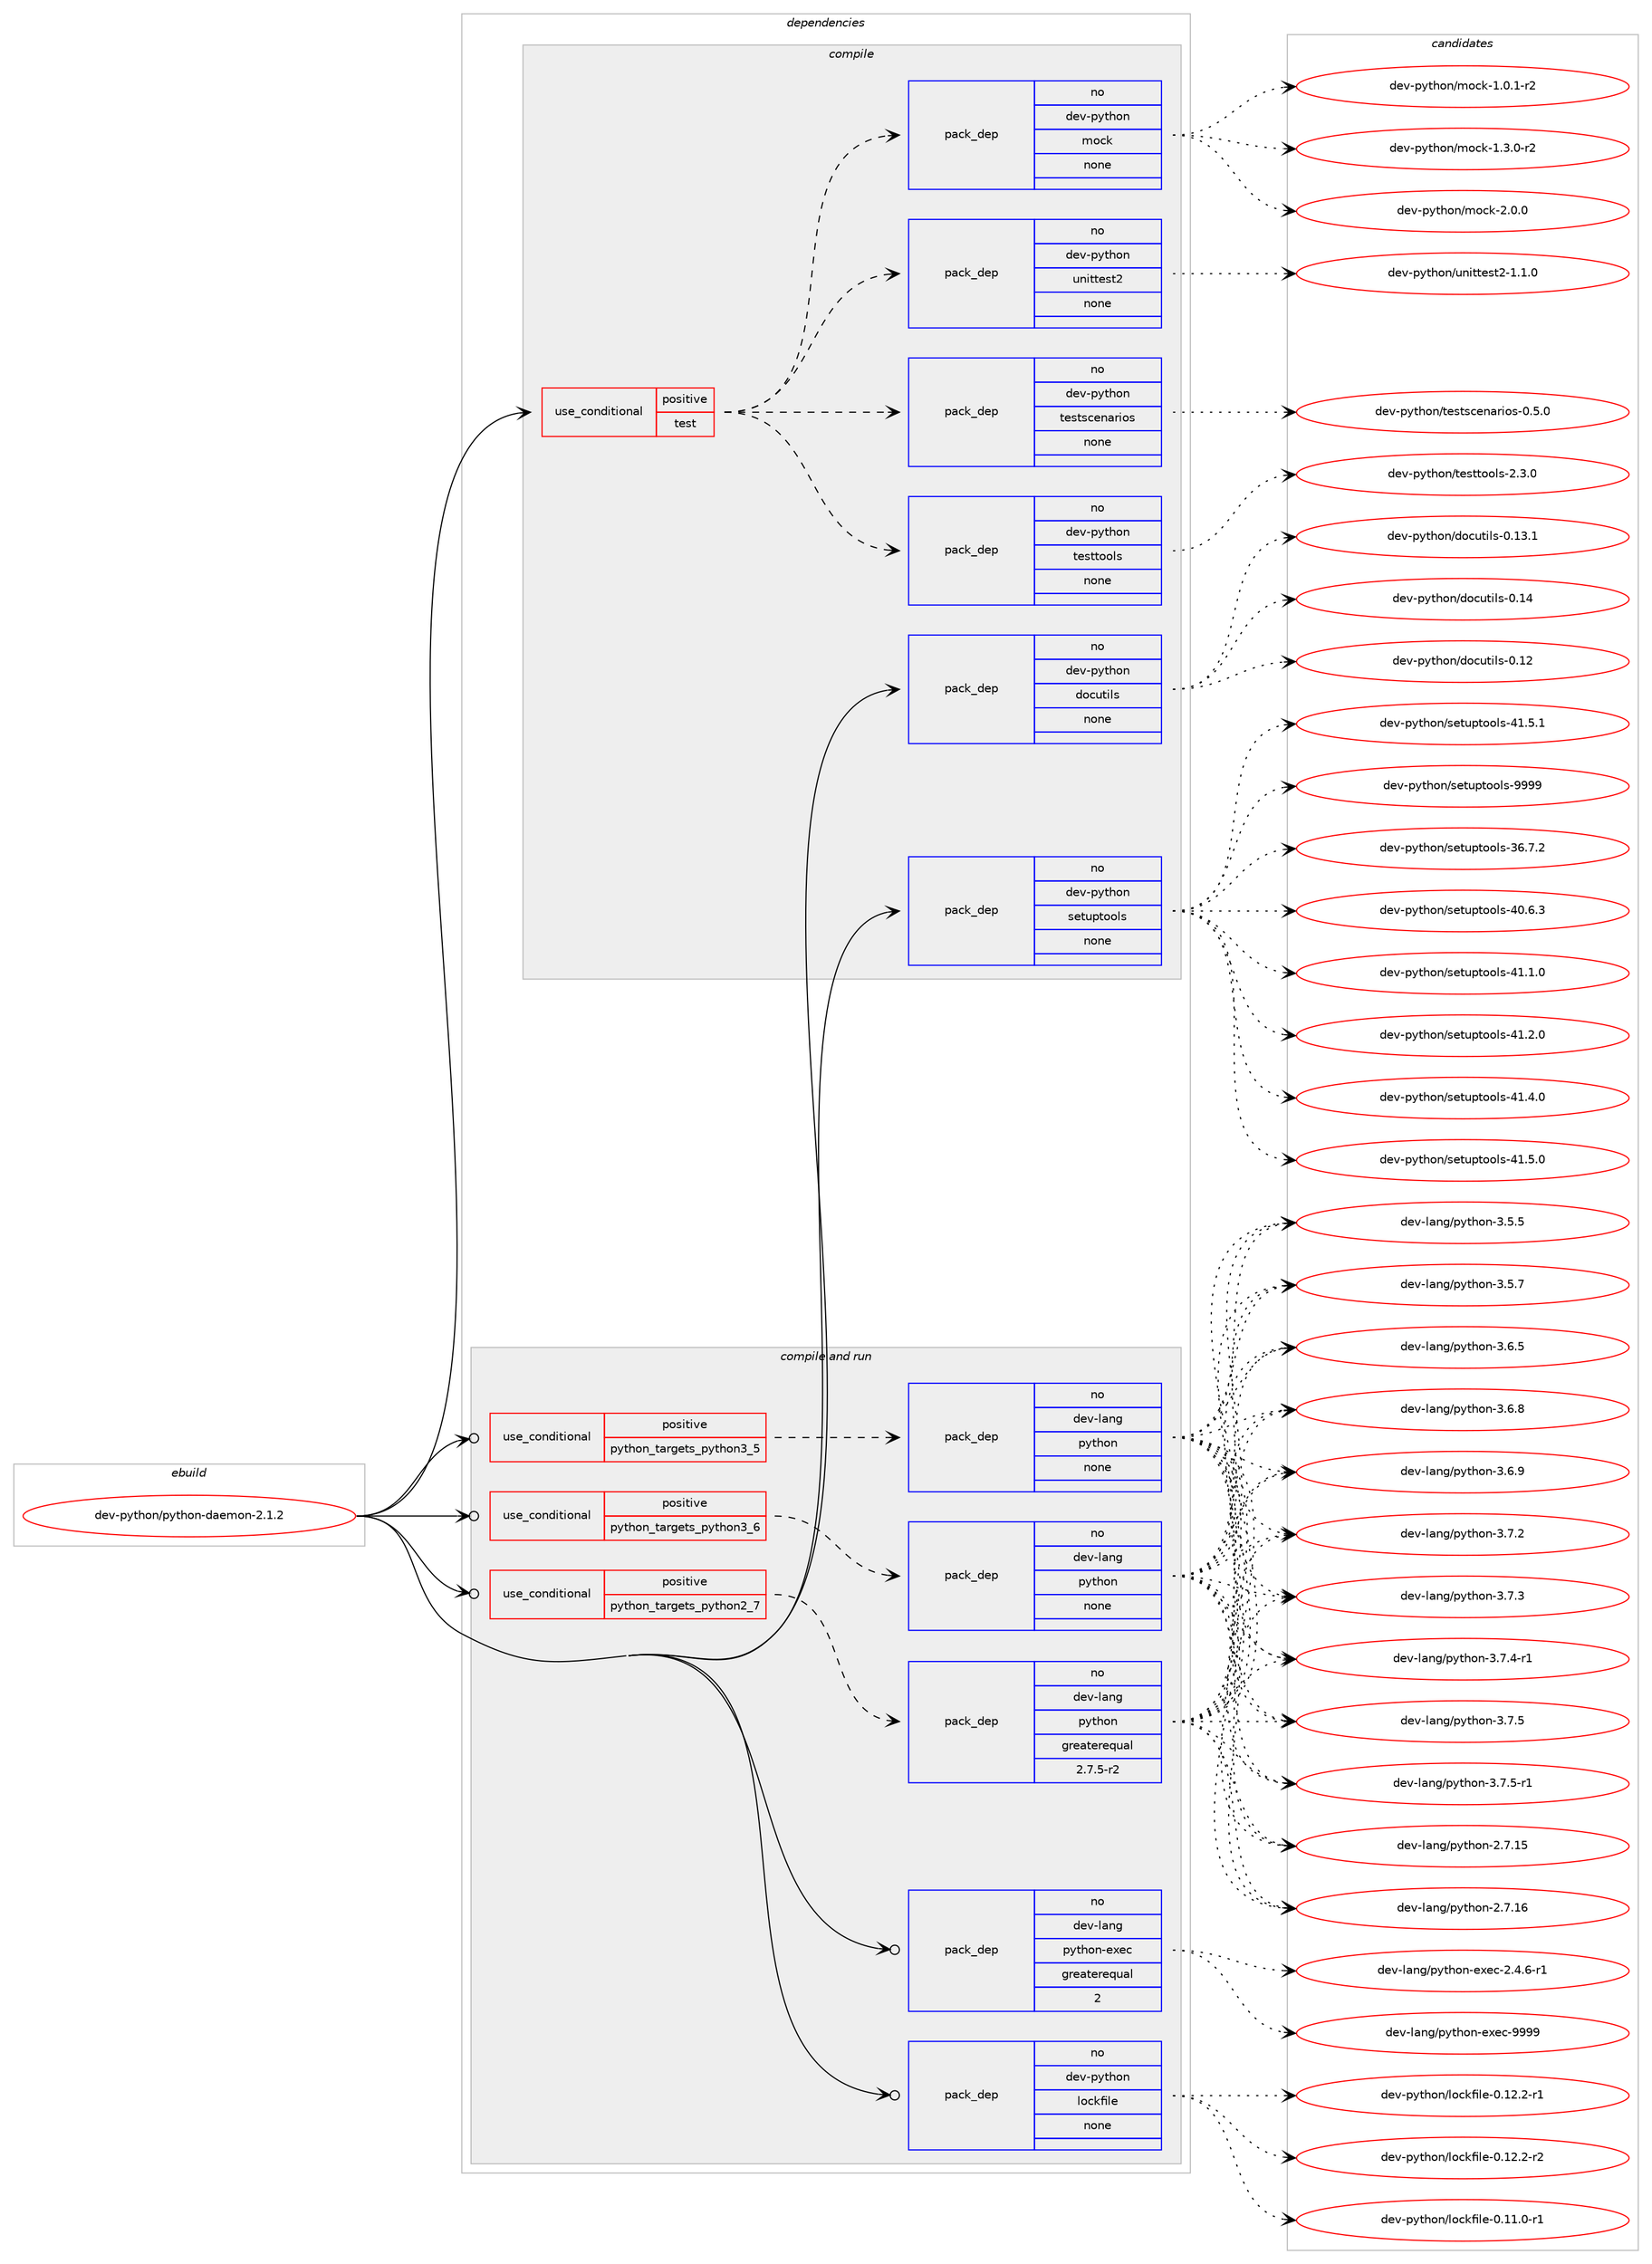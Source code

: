 digraph prolog {

# *************
# Graph options
# *************

newrank=true;
concentrate=true;
compound=true;
graph [rankdir=LR,fontname=Helvetica,fontsize=10,ranksep=1.5];#, ranksep=2.5, nodesep=0.2];
edge  [arrowhead=vee];
node  [fontname=Helvetica,fontsize=10];

# **********
# The ebuild
# **********

subgraph cluster_leftcol {
color=gray;
rank=same;
label=<<i>ebuild</i>>;
id [label="dev-python/python-daemon-2.1.2", color=red, width=4, href="../dev-python/python-daemon-2.1.2.svg"];
}

# ****************
# The dependencies
# ****************

subgraph cluster_midcol {
color=gray;
label=<<i>dependencies</i>>;
subgraph cluster_compile {
fillcolor="#eeeeee";
style=filled;
label=<<i>compile</i>>;
subgraph cond147360 {
dependency630480 [label=<<TABLE BORDER="0" CELLBORDER="1" CELLSPACING="0" CELLPADDING="4"><TR><TD ROWSPAN="3" CELLPADDING="10">use_conditional</TD></TR><TR><TD>positive</TD></TR><TR><TD>test</TD></TR></TABLE>>, shape=none, color=red];
subgraph pack471249 {
dependency630481 [label=<<TABLE BORDER="0" CELLBORDER="1" CELLSPACING="0" CELLPADDING="4" WIDTH="220"><TR><TD ROWSPAN="6" CELLPADDING="30">pack_dep</TD></TR><TR><TD WIDTH="110">no</TD></TR><TR><TD>dev-python</TD></TR><TR><TD>unittest2</TD></TR><TR><TD>none</TD></TR><TR><TD></TD></TR></TABLE>>, shape=none, color=blue];
}
dependency630480:e -> dependency630481:w [weight=20,style="dashed",arrowhead="vee"];
subgraph pack471250 {
dependency630482 [label=<<TABLE BORDER="0" CELLBORDER="1" CELLSPACING="0" CELLPADDING="4" WIDTH="220"><TR><TD ROWSPAN="6" CELLPADDING="30">pack_dep</TD></TR><TR><TD WIDTH="110">no</TD></TR><TR><TD>dev-python</TD></TR><TR><TD>mock</TD></TR><TR><TD>none</TD></TR><TR><TD></TD></TR></TABLE>>, shape=none, color=blue];
}
dependency630480:e -> dependency630482:w [weight=20,style="dashed",arrowhead="vee"];
subgraph pack471251 {
dependency630483 [label=<<TABLE BORDER="0" CELLBORDER="1" CELLSPACING="0" CELLPADDING="4" WIDTH="220"><TR><TD ROWSPAN="6" CELLPADDING="30">pack_dep</TD></TR><TR><TD WIDTH="110">no</TD></TR><TR><TD>dev-python</TD></TR><TR><TD>testtools</TD></TR><TR><TD>none</TD></TR><TR><TD></TD></TR></TABLE>>, shape=none, color=blue];
}
dependency630480:e -> dependency630483:w [weight=20,style="dashed",arrowhead="vee"];
subgraph pack471252 {
dependency630484 [label=<<TABLE BORDER="0" CELLBORDER="1" CELLSPACING="0" CELLPADDING="4" WIDTH="220"><TR><TD ROWSPAN="6" CELLPADDING="30">pack_dep</TD></TR><TR><TD WIDTH="110">no</TD></TR><TR><TD>dev-python</TD></TR><TR><TD>testscenarios</TD></TR><TR><TD>none</TD></TR><TR><TD></TD></TR></TABLE>>, shape=none, color=blue];
}
dependency630480:e -> dependency630484:w [weight=20,style="dashed",arrowhead="vee"];
}
id:e -> dependency630480:w [weight=20,style="solid",arrowhead="vee"];
subgraph pack471253 {
dependency630485 [label=<<TABLE BORDER="0" CELLBORDER="1" CELLSPACING="0" CELLPADDING="4" WIDTH="220"><TR><TD ROWSPAN="6" CELLPADDING="30">pack_dep</TD></TR><TR><TD WIDTH="110">no</TD></TR><TR><TD>dev-python</TD></TR><TR><TD>docutils</TD></TR><TR><TD>none</TD></TR><TR><TD></TD></TR></TABLE>>, shape=none, color=blue];
}
id:e -> dependency630485:w [weight=20,style="solid",arrowhead="vee"];
subgraph pack471254 {
dependency630486 [label=<<TABLE BORDER="0" CELLBORDER="1" CELLSPACING="0" CELLPADDING="4" WIDTH="220"><TR><TD ROWSPAN="6" CELLPADDING="30">pack_dep</TD></TR><TR><TD WIDTH="110">no</TD></TR><TR><TD>dev-python</TD></TR><TR><TD>setuptools</TD></TR><TR><TD>none</TD></TR><TR><TD></TD></TR></TABLE>>, shape=none, color=blue];
}
id:e -> dependency630486:w [weight=20,style="solid",arrowhead="vee"];
}
subgraph cluster_compileandrun {
fillcolor="#eeeeee";
style=filled;
label=<<i>compile and run</i>>;
subgraph cond147361 {
dependency630487 [label=<<TABLE BORDER="0" CELLBORDER="1" CELLSPACING="0" CELLPADDING="4"><TR><TD ROWSPAN="3" CELLPADDING="10">use_conditional</TD></TR><TR><TD>positive</TD></TR><TR><TD>python_targets_python2_7</TD></TR></TABLE>>, shape=none, color=red];
subgraph pack471255 {
dependency630488 [label=<<TABLE BORDER="0" CELLBORDER="1" CELLSPACING="0" CELLPADDING="4" WIDTH="220"><TR><TD ROWSPAN="6" CELLPADDING="30">pack_dep</TD></TR><TR><TD WIDTH="110">no</TD></TR><TR><TD>dev-lang</TD></TR><TR><TD>python</TD></TR><TR><TD>greaterequal</TD></TR><TR><TD>2.7.5-r2</TD></TR></TABLE>>, shape=none, color=blue];
}
dependency630487:e -> dependency630488:w [weight=20,style="dashed",arrowhead="vee"];
}
id:e -> dependency630487:w [weight=20,style="solid",arrowhead="odotvee"];
subgraph cond147362 {
dependency630489 [label=<<TABLE BORDER="0" CELLBORDER="1" CELLSPACING="0" CELLPADDING="4"><TR><TD ROWSPAN="3" CELLPADDING="10">use_conditional</TD></TR><TR><TD>positive</TD></TR><TR><TD>python_targets_python3_5</TD></TR></TABLE>>, shape=none, color=red];
subgraph pack471256 {
dependency630490 [label=<<TABLE BORDER="0" CELLBORDER="1" CELLSPACING="0" CELLPADDING="4" WIDTH="220"><TR><TD ROWSPAN="6" CELLPADDING="30">pack_dep</TD></TR><TR><TD WIDTH="110">no</TD></TR><TR><TD>dev-lang</TD></TR><TR><TD>python</TD></TR><TR><TD>none</TD></TR><TR><TD></TD></TR></TABLE>>, shape=none, color=blue];
}
dependency630489:e -> dependency630490:w [weight=20,style="dashed",arrowhead="vee"];
}
id:e -> dependency630489:w [weight=20,style="solid",arrowhead="odotvee"];
subgraph cond147363 {
dependency630491 [label=<<TABLE BORDER="0" CELLBORDER="1" CELLSPACING="0" CELLPADDING="4"><TR><TD ROWSPAN="3" CELLPADDING="10">use_conditional</TD></TR><TR><TD>positive</TD></TR><TR><TD>python_targets_python3_6</TD></TR></TABLE>>, shape=none, color=red];
subgraph pack471257 {
dependency630492 [label=<<TABLE BORDER="0" CELLBORDER="1" CELLSPACING="0" CELLPADDING="4" WIDTH="220"><TR><TD ROWSPAN="6" CELLPADDING="30">pack_dep</TD></TR><TR><TD WIDTH="110">no</TD></TR><TR><TD>dev-lang</TD></TR><TR><TD>python</TD></TR><TR><TD>none</TD></TR><TR><TD></TD></TR></TABLE>>, shape=none, color=blue];
}
dependency630491:e -> dependency630492:w [weight=20,style="dashed",arrowhead="vee"];
}
id:e -> dependency630491:w [weight=20,style="solid",arrowhead="odotvee"];
subgraph pack471258 {
dependency630493 [label=<<TABLE BORDER="0" CELLBORDER="1" CELLSPACING="0" CELLPADDING="4" WIDTH="220"><TR><TD ROWSPAN="6" CELLPADDING="30">pack_dep</TD></TR><TR><TD WIDTH="110">no</TD></TR><TR><TD>dev-lang</TD></TR><TR><TD>python-exec</TD></TR><TR><TD>greaterequal</TD></TR><TR><TD>2</TD></TR></TABLE>>, shape=none, color=blue];
}
id:e -> dependency630493:w [weight=20,style="solid",arrowhead="odotvee"];
subgraph pack471259 {
dependency630494 [label=<<TABLE BORDER="0" CELLBORDER="1" CELLSPACING="0" CELLPADDING="4" WIDTH="220"><TR><TD ROWSPAN="6" CELLPADDING="30">pack_dep</TD></TR><TR><TD WIDTH="110">no</TD></TR><TR><TD>dev-python</TD></TR><TR><TD>lockfile</TD></TR><TR><TD>none</TD></TR><TR><TD></TD></TR></TABLE>>, shape=none, color=blue];
}
id:e -> dependency630494:w [weight=20,style="solid",arrowhead="odotvee"];
}
subgraph cluster_run {
fillcolor="#eeeeee";
style=filled;
label=<<i>run</i>>;
}
}

# **************
# The candidates
# **************

subgraph cluster_choices {
rank=same;
color=gray;
label=<<i>candidates</i>>;

subgraph choice471249 {
color=black;
nodesep=1;
choice100101118451121211161041111104711711010511611610111511650454946494648 [label="dev-python/unittest2-1.1.0", color=red, width=4,href="../dev-python/unittest2-1.1.0.svg"];
dependency630481:e -> choice100101118451121211161041111104711711010511611610111511650454946494648:w [style=dotted,weight="100"];
}
subgraph choice471250 {
color=black;
nodesep=1;
choice1001011184511212111610411111047109111991074549464846494511450 [label="dev-python/mock-1.0.1-r2", color=red, width=4,href="../dev-python/mock-1.0.1-r2.svg"];
choice1001011184511212111610411111047109111991074549465146484511450 [label="dev-python/mock-1.3.0-r2", color=red, width=4,href="../dev-python/mock-1.3.0-r2.svg"];
choice100101118451121211161041111104710911199107455046484648 [label="dev-python/mock-2.0.0", color=red, width=4,href="../dev-python/mock-2.0.0.svg"];
dependency630482:e -> choice1001011184511212111610411111047109111991074549464846494511450:w [style=dotted,weight="100"];
dependency630482:e -> choice1001011184511212111610411111047109111991074549465146484511450:w [style=dotted,weight="100"];
dependency630482:e -> choice100101118451121211161041111104710911199107455046484648:w [style=dotted,weight="100"];
}
subgraph choice471251 {
color=black;
nodesep=1;
choice1001011184511212111610411111047116101115116116111111108115455046514648 [label="dev-python/testtools-2.3.0", color=red, width=4,href="../dev-python/testtools-2.3.0.svg"];
dependency630483:e -> choice1001011184511212111610411111047116101115116116111111108115455046514648:w [style=dotted,weight="100"];
}
subgraph choice471252 {
color=black;
nodesep=1;
choice10010111845112121116104111110471161011151161159910111097114105111115454846534648 [label="dev-python/testscenarios-0.5.0", color=red, width=4,href="../dev-python/testscenarios-0.5.0.svg"];
dependency630484:e -> choice10010111845112121116104111110471161011151161159910111097114105111115454846534648:w [style=dotted,weight="100"];
}
subgraph choice471253 {
color=black;
nodesep=1;
choice1001011184511212111610411111047100111991171161051081154548464950 [label="dev-python/docutils-0.12", color=red, width=4,href="../dev-python/docutils-0.12.svg"];
choice10010111845112121116104111110471001119911711610510811545484649514649 [label="dev-python/docutils-0.13.1", color=red, width=4,href="../dev-python/docutils-0.13.1.svg"];
choice1001011184511212111610411111047100111991171161051081154548464952 [label="dev-python/docutils-0.14", color=red, width=4,href="../dev-python/docutils-0.14.svg"];
dependency630485:e -> choice1001011184511212111610411111047100111991171161051081154548464950:w [style=dotted,weight="100"];
dependency630485:e -> choice10010111845112121116104111110471001119911711610510811545484649514649:w [style=dotted,weight="100"];
dependency630485:e -> choice1001011184511212111610411111047100111991171161051081154548464952:w [style=dotted,weight="100"];
}
subgraph choice471254 {
color=black;
nodesep=1;
choice100101118451121211161041111104711510111611711211611111110811545515446554650 [label="dev-python/setuptools-36.7.2", color=red, width=4,href="../dev-python/setuptools-36.7.2.svg"];
choice100101118451121211161041111104711510111611711211611111110811545524846544651 [label="dev-python/setuptools-40.6.3", color=red, width=4,href="../dev-python/setuptools-40.6.3.svg"];
choice100101118451121211161041111104711510111611711211611111110811545524946494648 [label="dev-python/setuptools-41.1.0", color=red, width=4,href="../dev-python/setuptools-41.1.0.svg"];
choice100101118451121211161041111104711510111611711211611111110811545524946504648 [label="dev-python/setuptools-41.2.0", color=red, width=4,href="../dev-python/setuptools-41.2.0.svg"];
choice100101118451121211161041111104711510111611711211611111110811545524946524648 [label="dev-python/setuptools-41.4.0", color=red, width=4,href="../dev-python/setuptools-41.4.0.svg"];
choice100101118451121211161041111104711510111611711211611111110811545524946534648 [label="dev-python/setuptools-41.5.0", color=red, width=4,href="../dev-python/setuptools-41.5.0.svg"];
choice100101118451121211161041111104711510111611711211611111110811545524946534649 [label="dev-python/setuptools-41.5.1", color=red, width=4,href="../dev-python/setuptools-41.5.1.svg"];
choice10010111845112121116104111110471151011161171121161111111081154557575757 [label="dev-python/setuptools-9999", color=red, width=4,href="../dev-python/setuptools-9999.svg"];
dependency630486:e -> choice100101118451121211161041111104711510111611711211611111110811545515446554650:w [style=dotted,weight="100"];
dependency630486:e -> choice100101118451121211161041111104711510111611711211611111110811545524846544651:w [style=dotted,weight="100"];
dependency630486:e -> choice100101118451121211161041111104711510111611711211611111110811545524946494648:w [style=dotted,weight="100"];
dependency630486:e -> choice100101118451121211161041111104711510111611711211611111110811545524946504648:w [style=dotted,weight="100"];
dependency630486:e -> choice100101118451121211161041111104711510111611711211611111110811545524946524648:w [style=dotted,weight="100"];
dependency630486:e -> choice100101118451121211161041111104711510111611711211611111110811545524946534648:w [style=dotted,weight="100"];
dependency630486:e -> choice100101118451121211161041111104711510111611711211611111110811545524946534649:w [style=dotted,weight="100"];
dependency630486:e -> choice10010111845112121116104111110471151011161171121161111111081154557575757:w [style=dotted,weight="100"];
}
subgraph choice471255 {
color=black;
nodesep=1;
choice10010111845108971101034711212111610411111045504655464953 [label="dev-lang/python-2.7.15", color=red, width=4,href="../dev-lang/python-2.7.15.svg"];
choice10010111845108971101034711212111610411111045504655464954 [label="dev-lang/python-2.7.16", color=red, width=4,href="../dev-lang/python-2.7.16.svg"];
choice100101118451089711010347112121116104111110455146534653 [label="dev-lang/python-3.5.5", color=red, width=4,href="../dev-lang/python-3.5.5.svg"];
choice100101118451089711010347112121116104111110455146534655 [label="dev-lang/python-3.5.7", color=red, width=4,href="../dev-lang/python-3.5.7.svg"];
choice100101118451089711010347112121116104111110455146544653 [label="dev-lang/python-3.6.5", color=red, width=4,href="../dev-lang/python-3.6.5.svg"];
choice100101118451089711010347112121116104111110455146544656 [label="dev-lang/python-3.6.8", color=red, width=4,href="../dev-lang/python-3.6.8.svg"];
choice100101118451089711010347112121116104111110455146544657 [label="dev-lang/python-3.6.9", color=red, width=4,href="../dev-lang/python-3.6.9.svg"];
choice100101118451089711010347112121116104111110455146554650 [label="dev-lang/python-3.7.2", color=red, width=4,href="../dev-lang/python-3.7.2.svg"];
choice100101118451089711010347112121116104111110455146554651 [label="dev-lang/python-3.7.3", color=red, width=4,href="../dev-lang/python-3.7.3.svg"];
choice1001011184510897110103471121211161041111104551465546524511449 [label="dev-lang/python-3.7.4-r1", color=red, width=4,href="../dev-lang/python-3.7.4-r1.svg"];
choice100101118451089711010347112121116104111110455146554653 [label="dev-lang/python-3.7.5", color=red, width=4,href="../dev-lang/python-3.7.5.svg"];
choice1001011184510897110103471121211161041111104551465546534511449 [label="dev-lang/python-3.7.5-r1", color=red, width=4,href="../dev-lang/python-3.7.5-r1.svg"];
dependency630488:e -> choice10010111845108971101034711212111610411111045504655464953:w [style=dotted,weight="100"];
dependency630488:e -> choice10010111845108971101034711212111610411111045504655464954:w [style=dotted,weight="100"];
dependency630488:e -> choice100101118451089711010347112121116104111110455146534653:w [style=dotted,weight="100"];
dependency630488:e -> choice100101118451089711010347112121116104111110455146534655:w [style=dotted,weight="100"];
dependency630488:e -> choice100101118451089711010347112121116104111110455146544653:w [style=dotted,weight="100"];
dependency630488:e -> choice100101118451089711010347112121116104111110455146544656:w [style=dotted,weight="100"];
dependency630488:e -> choice100101118451089711010347112121116104111110455146544657:w [style=dotted,weight="100"];
dependency630488:e -> choice100101118451089711010347112121116104111110455146554650:w [style=dotted,weight="100"];
dependency630488:e -> choice100101118451089711010347112121116104111110455146554651:w [style=dotted,weight="100"];
dependency630488:e -> choice1001011184510897110103471121211161041111104551465546524511449:w [style=dotted,weight="100"];
dependency630488:e -> choice100101118451089711010347112121116104111110455146554653:w [style=dotted,weight="100"];
dependency630488:e -> choice1001011184510897110103471121211161041111104551465546534511449:w [style=dotted,weight="100"];
}
subgraph choice471256 {
color=black;
nodesep=1;
choice10010111845108971101034711212111610411111045504655464953 [label="dev-lang/python-2.7.15", color=red, width=4,href="../dev-lang/python-2.7.15.svg"];
choice10010111845108971101034711212111610411111045504655464954 [label="dev-lang/python-2.7.16", color=red, width=4,href="../dev-lang/python-2.7.16.svg"];
choice100101118451089711010347112121116104111110455146534653 [label="dev-lang/python-3.5.5", color=red, width=4,href="../dev-lang/python-3.5.5.svg"];
choice100101118451089711010347112121116104111110455146534655 [label="dev-lang/python-3.5.7", color=red, width=4,href="../dev-lang/python-3.5.7.svg"];
choice100101118451089711010347112121116104111110455146544653 [label="dev-lang/python-3.6.5", color=red, width=4,href="../dev-lang/python-3.6.5.svg"];
choice100101118451089711010347112121116104111110455146544656 [label="dev-lang/python-3.6.8", color=red, width=4,href="../dev-lang/python-3.6.8.svg"];
choice100101118451089711010347112121116104111110455146544657 [label="dev-lang/python-3.6.9", color=red, width=4,href="../dev-lang/python-3.6.9.svg"];
choice100101118451089711010347112121116104111110455146554650 [label="dev-lang/python-3.7.2", color=red, width=4,href="../dev-lang/python-3.7.2.svg"];
choice100101118451089711010347112121116104111110455146554651 [label="dev-lang/python-3.7.3", color=red, width=4,href="../dev-lang/python-3.7.3.svg"];
choice1001011184510897110103471121211161041111104551465546524511449 [label="dev-lang/python-3.7.4-r1", color=red, width=4,href="../dev-lang/python-3.7.4-r1.svg"];
choice100101118451089711010347112121116104111110455146554653 [label="dev-lang/python-3.7.5", color=red, width=4,href="../dev-lang/python-3.7.5.svg"];
choice1001011184510897110103471121211161041111104551465546534511449 [label="dev-lang/python-3.7.5-r1", color=red, width=4,href="../dev-lang/python-3.7.5-r1.svg"];
dependency630490:e -> choice10010111845108971101034711212111610411111045504655464953:w [style=dotted,weight="100"];
dependency630490:e -> choice10010111845108971101034711212111610411111045504655464954:w [style=dotted,weight="100"];
dependency630490:e -> choice100101118451089711010347112121116104111110455146534653:w [style=dotted,weight="100"];
dependency630490:e -> choice100101118451089711010347112121116104111110455146534655:w [style=dotted,weight="100"];
dependency630490:e -> choice100101118451089711010347112121116104111110455146544653:w [style=dotted,weight="100"];
dependency630490:e -> choice100101118451089711010347112121116104111110455146544656:w [style=dotted,weight="100"];
dependency630490:e -> choice100101118451089711010347112121116104111110455146544657:w [style=dotted,weight="100"];
dependency630490:e -> choice100101118451089711010347112121116104111110455146554650:w [style=dotted,weight="100"];
dependency630490:e -> choice100101118451089711010347112121116104111110455146554651:w [style=dotted,weight="100"];
dependency630490:e -> choice1001011184510897110103471121211161041111104551465546524511449:w [style=dotted,weight="100"];
dependency630490:e -> choice100101118451089711010347112121116104111110455146554653:w [style=dotted,weight="100"];
dependency630490:e -> choice1001011184510897110103471121211161041111104551465546534511449:w [style=dotted,weight="100"];
}
subgraph choice471257 {
color=black;
nodesep=1;
choice10010111845108971101034711212111610411111045504655464953 [label="dev-lang/python-2.7.15", color=red, width=4,href="../dev-lang/python-2.7.15.svg"];
choice10010111845108971101034711212111610411111045504655464954 [label="dev-lang/python-2.7.16", color=red, width=4,href="../dev-lang/python-2.7.16.svg"];
choice100101118451089711010347112121116104111110455146534653 [label="dev-lang/python-3.5.5", color=red, width=4,href="../dev-lang/python-3.5.5.svg"];
choice100101118451089711010347112121116104111110455146534655 [label="dev-lang/python-3.5.7", color=red, width=4,href="../dev-lang/python-3.5.7.svg"];
choice100101118451089711010347112121116104111110455146544653 [label="dev-lang/python-3.6.5", color=red, width=4,href="../dev-lang/python-3.6.5.svg"];
choice100101118451089711010347112121116104111110455146544656 [label="dev-lang/python-3.6.8", color=red, width=4,href="../dev-lang/python-3.6.8.svg"];
choice100101118451089711010347112121116104111110455146544657 [label="dev-lang/python-3.6.9", color=red, width=4,href="../dev-lang/python-3.6.9.svg"];
choice100101118451089711010347112121116104111110455146554650 [label="dev-lang/python-3.7.2", color=red, width=4,href="../dev-lang/python-3.7.2.svg"];
choice100101118451089711010347112121116104111110455146554651 [label="dev-lang/python-3.7.3", color=red, width=4,href="../dev-lang/python-3.7.3.svg"];
choice1001011184510897110103471121211161041111104551465546524511449 [label="dev-lang/python-3.7.4-r1", color=red, width=4,href="../dev-lang/python-3.7.4-r1.svg"];
choice100101118451089711010347112121116104111110455146554653 [label="dev-lang/python-3.7.5", color=red, width=4,href="../dev-lang/python-3.7.5.svg"];
choice1001011184510897110103471121211161041111104551465546534511449 [label="dev-lang/python-3.7.5-r1", color=red, width=4,href="../dev-lang/python-3.7.5-r1.svg"];
dependency630492:e -> choice10010111845108971101034711212111610411111045504655464953:w [style=dotted,weight="100"];
dependency630492:e -> choice10010111845108971101034711212111610411111045504655464954:w [style=dotted,weight="100"];
dependency630492:e -> choice100101118451089711010347112121116104111110455146534653:w [style=dotted,weight="100"];
dependency630492:e -> choice100101118451089711010347112121116104111110455146534655:w [style=dotted,weight="100"];
dependency630492:e -> choice100101118451089711010347112121116104111110455146544653:w [style=dotted,weight="100"];
dependency630492:e -> choice100101118451089711010347112121116104111110455146544656:w [style=dotted,weight="100"];
dependency630492:e -> choice100101118451089711010347112121116104111110455146544657:w [style=dotted,weight="100"];
dependency630492:e -> choice100101118451089711010347112121116104111110455146554650:w [style=dotted,weight="100"];
dependency630492:e -> choice100101118451089711010347112121116104111110455146554651:w [style=dotted,weight="100"];
dependency630492:e -> choice1001011184510897110103471121211161041111104551465546524511449:w [style=dotted,weight="100"];
dependency630492:e -> choice100101118451089711010347112121116104111110455146554653:w [style=dotted,weight="100"];
dependency630492:e -> choice1001011184510897110103471121211161041111104551465546534511449:w [style=dotted,weight="100"];
}
subgraph choice471258 {
color=black;
nodesep=1;
choice10010111845108971101034711212111610411111045101120101994550465246544511449 [label="dev-lang/python-exec-2.4.6-r1", color=red, width=4,href="../dev-lang/python-exec-2.4.6-r1.svg"];
choice10010111845108971101034711212111610411111045101120101994557575757 [label="dev-lang/python-exec-9999", color=red, width=4,href="../dev-lang/python-exec-9999.svg"];
dependency630493:e -> choice10010111845108971101034711212111610411111045101120101994550465246544511449:w [style=dotted,weight="100"];
dependency630493:e -> choice10010111845108971101034711212111610411111045101120101994557575757:w [style=dotted,weight="100"];
}
subgraph choice471259 {
color=black;
nodesep=1;
choice100101118451121211161041111104710811199107102105108101454846494946484511449 [label="dev-python/lockfile-0.11.0-r1", color=red, width=4,href="../dev-python/lockfile-0.11.0-r1.svg"];
choice100101118451121211161041111104710811199107102105108101454846495046504511449 [label="dev-python/lockfile-0.12.2-r1", color=red, width=4,href="../dev-python/lockfile-0.12.2-r1.svg"];
choice100101118451121211161041111104710811199107102105108101454846495046504511450 [label="dev-python/lockfile-0.12.2-r2", color=red, width=4,href="../dev-python/lockfile-0.12.2-r2.svg"];
dependency630494:e -> choice100101118451121211161041111104710811199107102105108101454846494946484511449:w [style=dotted,weight="100"];
dependency630494:e -> choice100101118451121211161041111104710811199107102105108101454846495046504511449:w [style=dotted,weight="100"];
dependency630494:e -> choice100101118451121211161041111104710811199107102105108101454846495046504511450:w [style=dotted,weight="100"];
}
}

}
